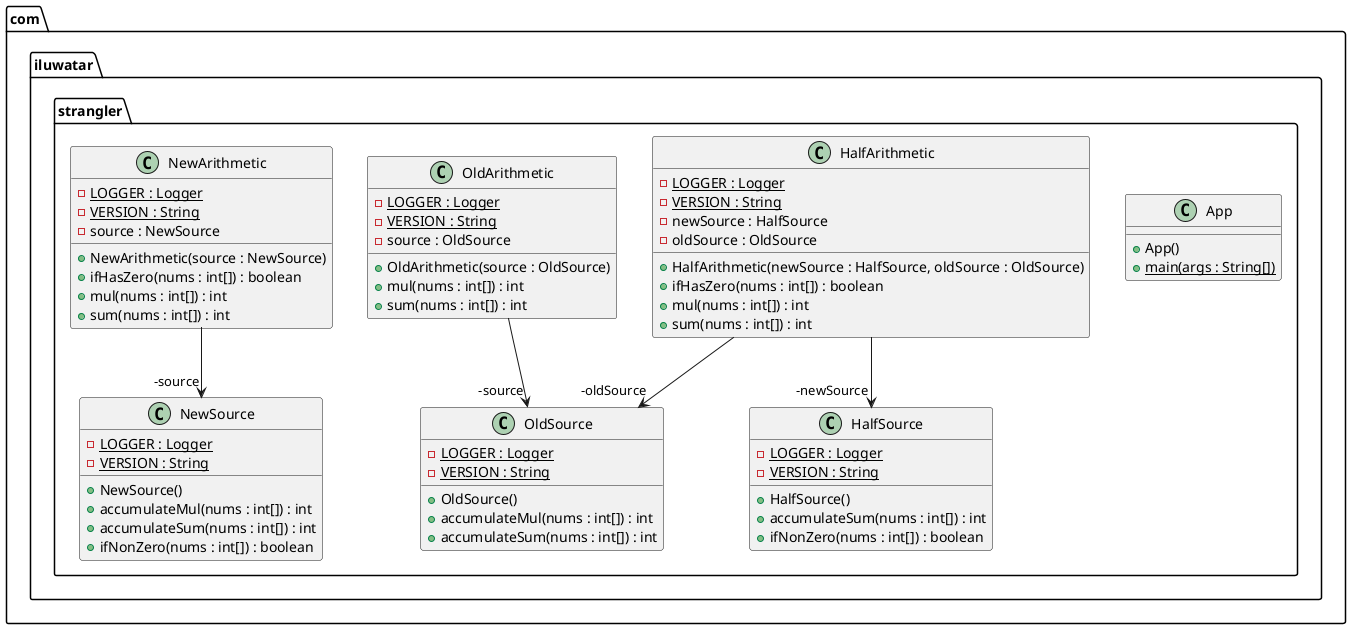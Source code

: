 @startuml
package com.iluwatar.strangler {
  class App {
    + App()
    + main(args : String[]) {static}
  }
  class HalfArithmetic {
    - LOGGER : Logger {static}
    - VERSION : String {static}
    - newSource : HalfSource
    - oldSource : OldSource
    + HalfArithmetic(newSource : HalfSource, oldSource : OldSource)
    + ifHasZero(nums : int[]) : boolean
    + mul(nums : int[]) : int
    + sum(nums : int[]) : int
  }
  class HalfSource {
    - LOGGER : Logger {static}
    - VERSION : String {static}
    + HalfSource()
    + accumulateSum(nums : int[]) : int
    + ifNonZero(nums : int[]) : boolean
  }
  class NewArithmetic {
    - LOGGER : Logger {static}
    - VERSION : String {static}
    - source : NewSource
    + NewArithmetic(source : NewSource)
    + ifHasZero(nums : int[]) : boolean
    + mul(nums : int[]) : int
    + sum(nums : int[]) : int
  }
  class NewSource {
    - LOGGER : Logger {static}
    - VERSION : String {static}
    + NewSource()
    + accumulateMul(nums : int[]) : int
    + accumulateSum(nums : int[]) : int
    + ifNonZero(nums : int[]) : boolean
  }
  class OldArithmetic {
    - LOGGER : Logger {static}
    - VERSION : String {static}
    - source : OldSource
    + OldArithmetic(source : OldSource)
    + mul(nums : int[]) : int
    + sum(nums : int[]) : int
  }
  class OldSource {
    - LOGGER : Logger {static}
    - VERSION : String {static}
    + OldSource()
    + accumulateMul(nums : int[]) : int
    + accumulateSum(nums : int[]) : int
  }
}
OldArithmetic -->  "-source" OldSource
NewArithmetic -->  "-source" NewSource
HalfArithmetic -->  "-newSource" HalfSource
HalfArithmetic -->  "-oldSource" OldSource
@enduml